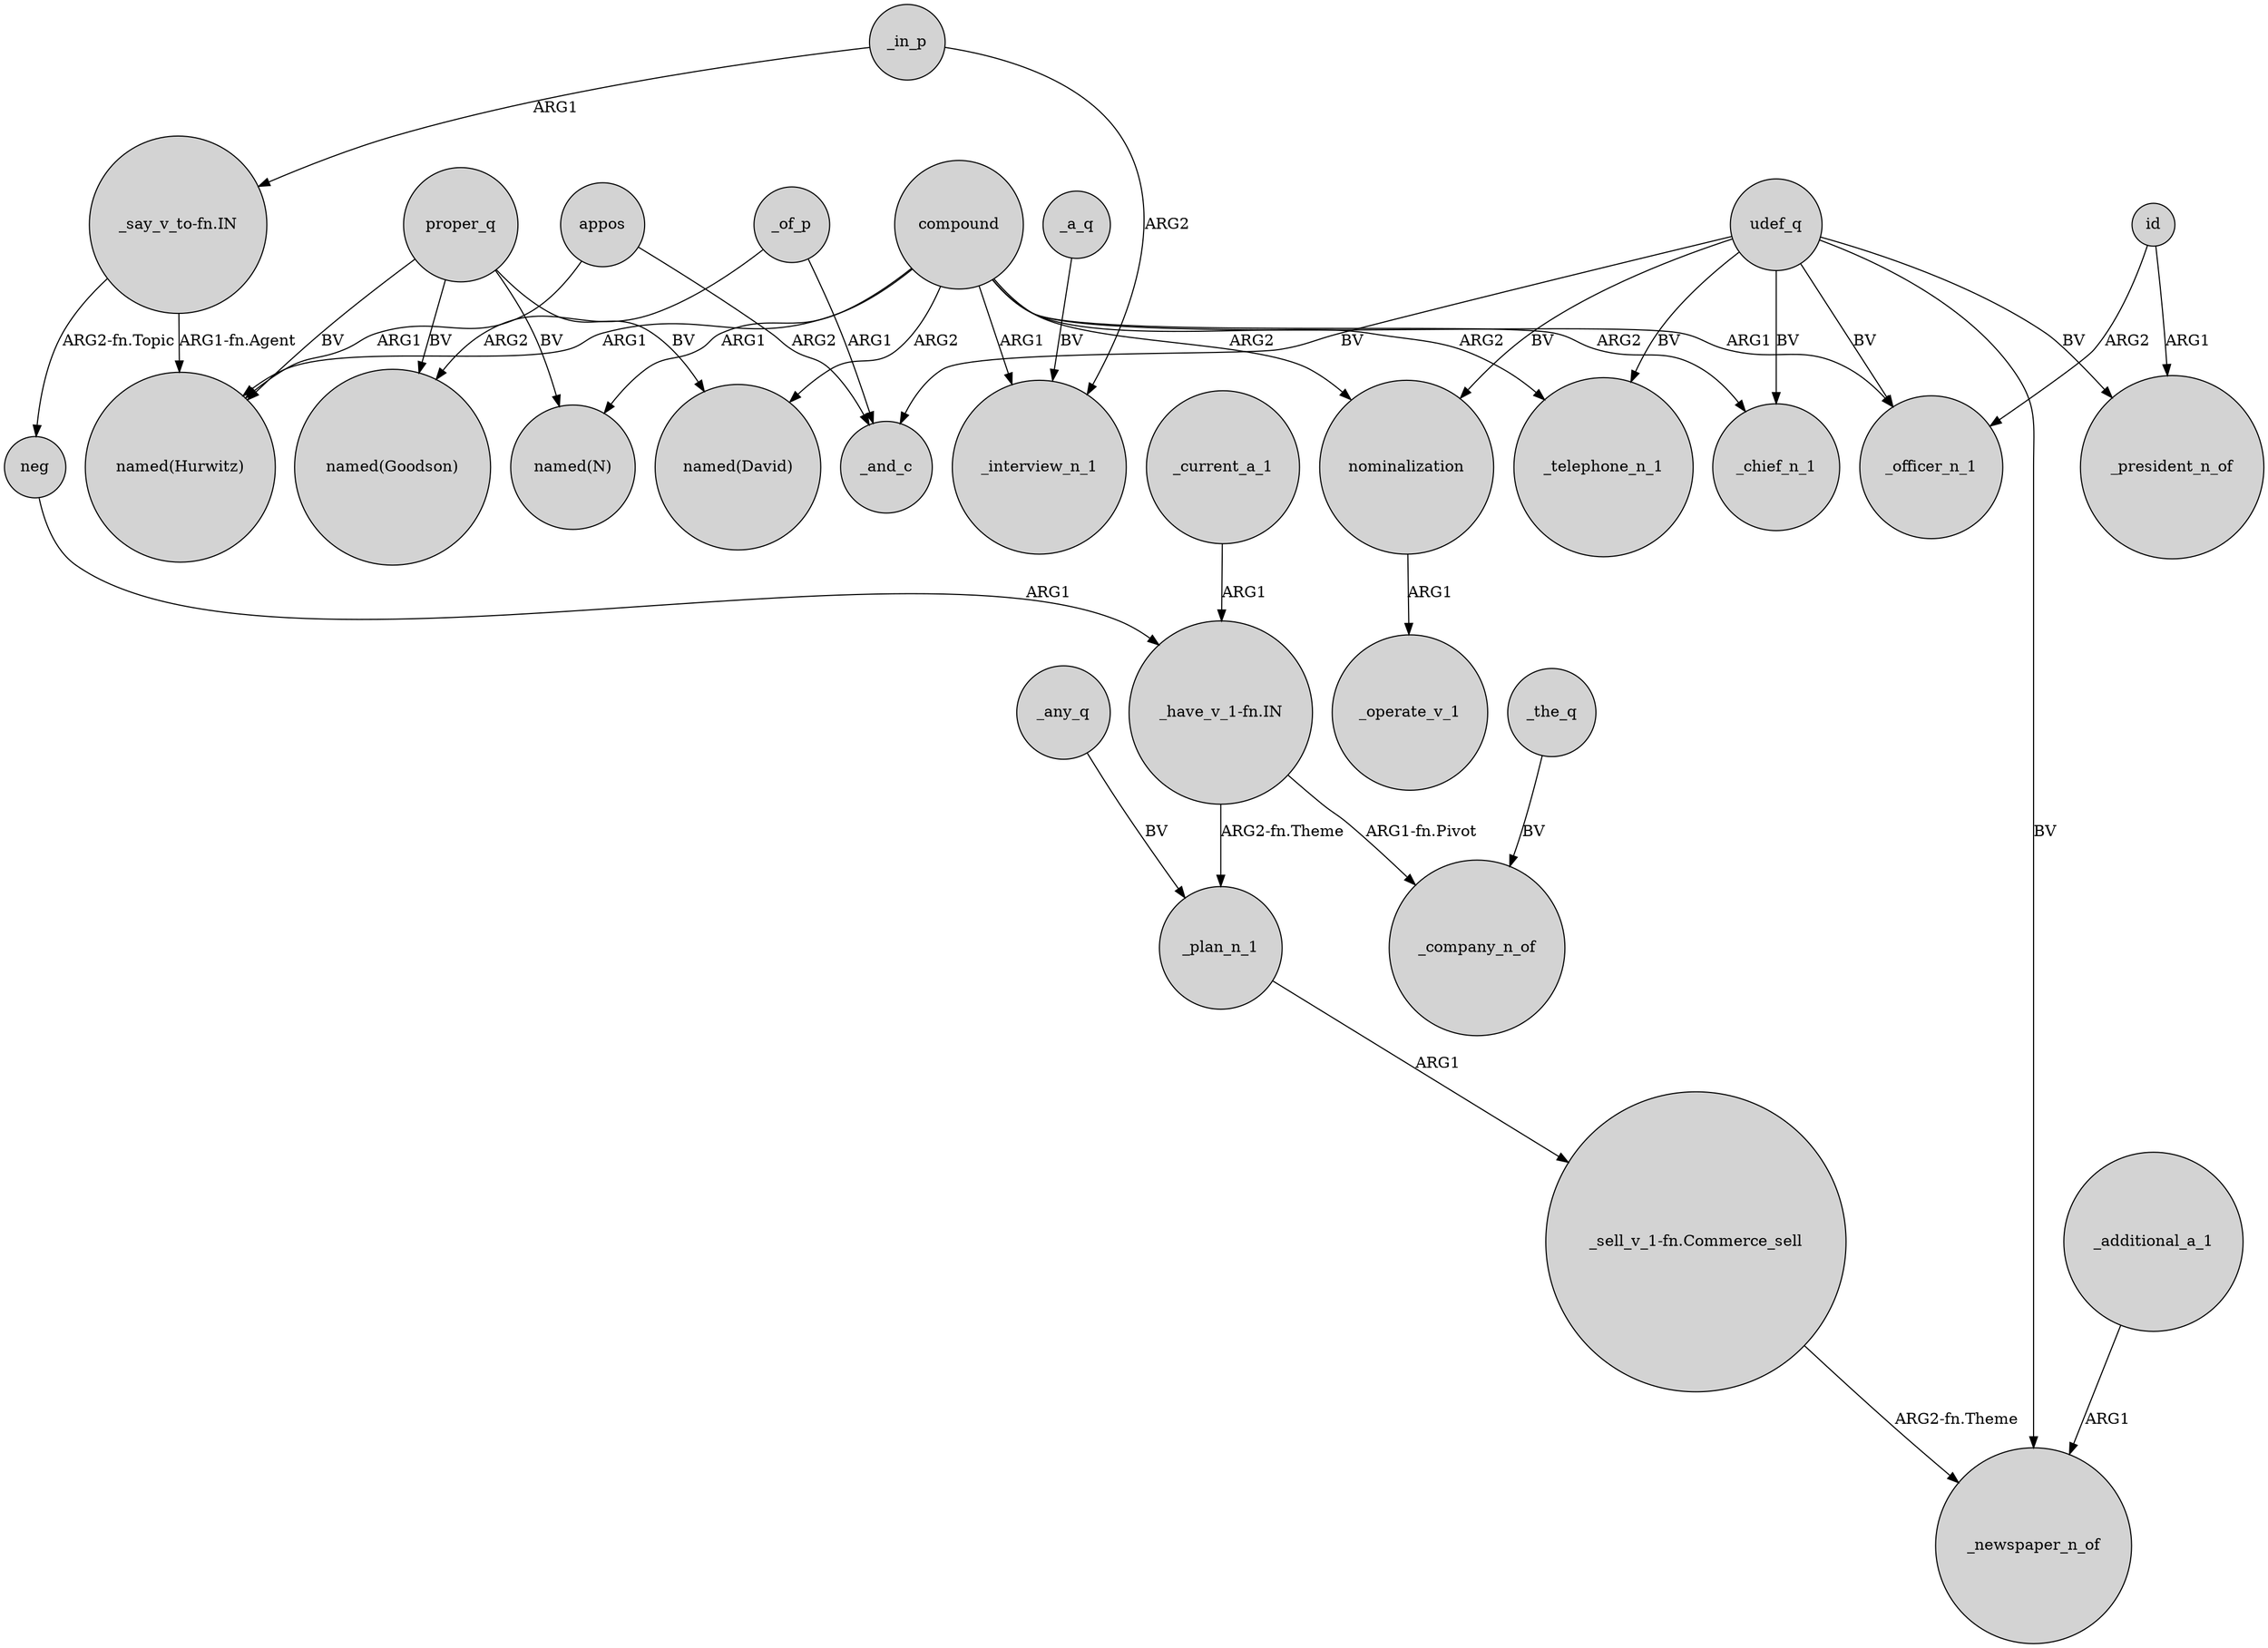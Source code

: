 digraph {
	node [shape=circle style=filled]
	"_have_v_1-fn.IN" -> _plan_n_1 [label="ARG2-fn.Theme"]
	compound -> "named(N)" [label=ARG1]
	_in_p -> _interview_n_1 [label=ARG2]
	proper_q -> "named(Goodson)" [label=BV]
	nominalization -> _operate_v_1 [label=ARG1]
	compound -> _telephone_n_1 [label=ARG2]
	_of_p -> "named(Goodson)" [label=ARG2]
	_in_p -> "_say_v_to-fn.IN" [label=ARG1]
	neg -> "_have_v_1-fn.IN" [label=ARG1]
	udef_q -> _newspaper_n_of [label=BV]
	udef_q -> _telephone_n_1 [label=BV]
	"_sell_v_1-fn.Commerce_sell" -> _newspaper_n_of [label="ARG2-fn.Theme"]
	_a_q -> _interview_n_1 [label=BV]
	id -> _president_n_of [label=ARG1]
	appos -> "named(Hurwitz)" [label=ARG1]
	_any_q -> _plan_n_1 [label=BV]
	compound -> nominalization [label=ARG2]
	_additional_a_1 -> _newspaper_n_of [label=ARG1]
	compound -> "named(Hurwitz)" [label=ARG1]
	_the_q -> _company_n_of [label=BV]
	compound -> _chief_n_1 [label=ARG2]
	compound -> _officer_n_1 [label=ARG1]
	compound -> _interview_n_1 [label=ARG1]
	_plan_n_1 -> "_sell_v_1-fn.Commerce_sell" [label=ARG1]
	appos -> _and_c [label=ARG2]
	udef_q -> _president_n_of [label=BV]
	id -> _officer_n_1 [label=ARG2]
	proper_q -> "named(N)" [label=BV]
	udef_q -> _chief_n_1 [label=BV]
	compound -> "named(David)" [label=ARG2]
	udef_q -> _officer_n_1 [label=BV]
	_of_p -> _and_c [label=ARG1]
	udef_q -> nominalization [label=BV]
	"_say_v_to-fn.IN" -> "named(Hurwitz)" [label="ARG1-fn.Agent"]
	proper_q -> "named(Hurwitz)" [label=BV]
	"_say_v_to-fn.IN" -> neg [label="ARG2-fn.Topic"]
	"_have_v_1-fn.IN" -> _company_n_of [label="ARG1-fn.Pivot"]
	proper_q -> "named(David)" [label=BV]
	udef_q -> _and_c [label=BV]
	_current_a_1 -> "_have_v_1-fn.IN" [label=ARG1]
}
